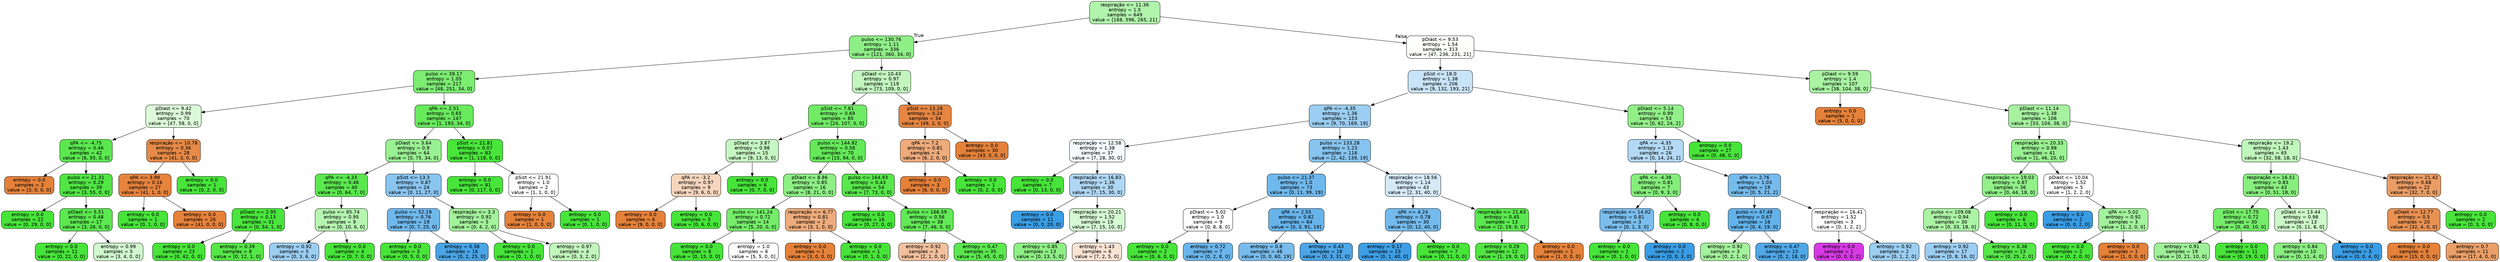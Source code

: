 digraph Tree {
node [shape=box, style="filled, rounded", color="black", fontname="helvetica"] ;
edge [fontname="helvetica"] ;
0 [label="respiração <= 11.36\nentropy = 1.5\nsamples = 649\nvalue = [168, 596, 265, 21]", fillcolor="#b1f4ac"] ;
1 [label="pulso <= 130.76\nentropy = 1.11\nsamples = 336\nvalue = [121, 360, 34, 0]", fillcolor="#8fef87"] ;
0 -> 1 [labeldistance=2.5, labelangle=45, headlabel="True"] ;
2 [label="pulso <= 39.17\nentropy = 1.05\nsamples = 217\nvalue = [48, 251, 34, 0]", fillcolor="#7cec72"] ;
1 -> 2 ;
3 [label="pDiast <= 9.42\nentropy = 0.99\nsamples = 70\nvalue = [47, 58, 0, 0]", fillcolor="#dcfad9"] ;
2 -> 3 ;
4 [label="qPA <= -4.75\nentropy = 0.46\nsamples = 42\nvalue = [6, 55, 0, 0]", fillcolor="#5be84f"] ;
3 -> 4 ;
5 [label="entropy = 0.0\nsamples = 3\nvalue = [3, 0, 0, 0]", fillcolor="#e58139"] ;
4 -> 5 ;
6 [label="pulso <= 21.31\nentropy = 0.29\nsamples = 39\nvalue = [3, 55, 0, 0]", fillcolor="#51e644"] ;
4 -> 6 ;
7 [label="entropy = 0.0\nsamples = 22\nvalue = [0, 29, 0, 0]", fillcolor="#47e539"] ;
6 -> 7 ;
8 [label="pDiast <= 5.51\nentropy = 0.48\nsamples = 17\nvalue = [3, 26, 0, 0]", fillcolor="#5ce850"] ;
6 -> 8 ;
9 [label="entropy = 0.0\nsamples = 12\nvalue = [0, 22, 0, 0]", fillcolor="#47e539"] ;
8 -> 9 ;
10 [label="entropy = 0.99\nsamples = 5\nvalue = [3, 4, 0, 0]", fillcolor="#d1f8ce"] ;
8 -> 10 ;
11 [label="respiração <= 10.78\nentropy = 0.36\nsamples = 28\nvalue = [41, 3, 0, 0]", fillcolor="#e78a47"] ;
3 -> 11 ;
12 [label="qPA <= 3.98\nentropy = 0.16\nsamples = 27\nvalue = [41, 1, 0, 0]", fillcolor="#e6843e"] ;
11 -> 12 ;
13 [label="entropy = 0.0\nsamples = 1\nvalue = [0, 1, 0, 0]", fillcolor="#47e539"] ;
12 -> 13 ;
14 [label="entropy = 0.0\nsamples = 26\nvalue = [41, 0, 0, 0]", fillcolor="#e58139"] ;
12 -> 14 ;
15 [label="entropy = 0.0\nsamples = 1\nvalue = [0, 2, 0, 0]", fillcolor="#47e539"] ;
11 -> 15 ;
16 [label="qPA <= 2.51\nentropy = 0.65\nsamples = 147\nvalue = [1, 193, 34, 0]", fillcolor="#68ea5d"] ;
2 -> 16 ;
17 [label="pDiast <= 3.64\nentropy = 0.9\nsamples = 64\nvalue = [0, 75, 34, 0]", fillcolor="#9af193"] ;
16 -> 17 ;
18 [label="qPA <= -4.33\nentropy = 0.46\nsamples = 40\nvalue = [0, 64, 7, 0]", fillcolor="#5be84f"] ;
17 -> 18 ;
19 [label="pDiast <= 2.95\nentropy = 0.13\nsamples = 31\nvalue = [0, 54, 1, 0]", fillcolor="#4ae53d"] ;
18 -> 19 ;
20 [label="entropy = 0.0\nsamples = 23\nvalue = [0, 42, 0, 0]", fillcolor="#47e539"] ;
19 -> 20 ;
21 [label="entropy = 0.39\nsamples = 8\nvalue = [0, 12, 1, 0]", fillcolor="#56e749"] ;
19 -> 21 ;
22 [label="pulso <= 85.74\nentropy = 0.95\nsamples = 9\nvalue = [0, 10, 6, 0]", fillcolor="#b5f5b0"] ;
18 -> 22 ;
23 [label="entropy = 0.92\nsamples = 5\nvalue = [0, 3, 6, 0]", fillcolor="#9ccef2"] ;
22 -> 23 ;
24 [label="entropy = 0.0\nsamples = 4\nvalue = [0, 7, 0, 0]", fillcolor="#47e539"] ;
22 -> 24 ;
25 [label="pSist <= 13.3\nentropy = 0.87\nsamples = 24\nvalue = [0, 11, 27, 0]", fillcolor="#8ac5f0"] ;
17 -> 25 ;
26 [label="pulso <= 52.19\nentropy = 0.76\nsamples = 19\nvalue = [0, 7, 25, 0]", fillcolor="#70b8ec"] ;
25 -> 26 ;
27 [label="entropy = 0.0\nsamples = 3\nvalue = [0, 5, 0, 0]", fillcolor="#47e539"] ;
26 -> 27 ;
28 [label="entropy = 0.38\nsamples = 16\nvalue = [0, 2, 25, 0]", fillcolor="#49a5e7"] ;
26 -> 28 ;
29 [label="respiração <= 3.3\nentropy = 0.92\nsamples = 5\nvalue = [0, 4, 2, 0]", fillcolor="#a3f29c"] ;
25 -> 29 ;
30 [label="entropy = 0.0\nsamples = 1\nvalue = [0, 1, 0, 0]", fillcolor="#47e539"] ;
29 -> 30 ;
31 [label="entropy = 0.97\nsamples = 4\nvalue = [0, 3, 2, 0]", fillcolor="#c2f6bd"] ;
29 -> 31 ;
32 [label="pSist <= 21.81\nentropy = 0.07\nsamples = 83\nvalue = [1, 118, 0, 0]", fillcolor="#49e53b"] ;
16 -> 32 ;
33 [label="entropy = 0.0\nsamples = 81\nvalue = [0, 117, 0, 0]", fillcolor="#47e539"] ;
32 -> 33 ;
34 [label="pSist <= 21.91\nentropy = 1.0\nsamples = 2\nvalue = [1, 1, 0, 0]", fillcolor="#ffffff"] ;
32 -> 34 ;
35 [label="entropy = 0.0\nsamples = 1\nvalue = [1, 0, 0, 0]", fillcolor="#e58139"] ;
34 -> 35 ;
36 [label="entropy = 0.0\nsamples = 1\nvalue = [0, 1, 0, 0]", fillcolor="#47e539"] ;
34 -> 36 ;
37 [label="pDiast <= 10.43\nentropy = 0.97\nsamples = 119\nvalue = [73, 109, 0, 0]", fillcolor="#c2f6be"] ;
1 -> 37 ;
38 [label="pSist <= 7.81\nentropy = 0.69\nsamples = 85\nvalue = [24, 107, 0, 0]", fillcolor="#70eb65"] ;
37 -> 38 ;
39 [label="pDiast <= 3.87\nentropy = 0.98\nsamples = 15\nvalue = [9, 13, 0, 0]", fillcolor="#c6f7c2"] ;
38 -> 39 ;
40 [label="qPA <= -3.2\nentropy = 0.97\nsamples = 9\nvalue = [9, 6, 0, 0]", fillcolor="#f6d5bd"] ;
39 -> 40 ;
41 [label="entropy = 0.0\nsamples = 6\nvalue = [9, 0, 0, 0]", fillcolor="#e58139"] ;
40 -> 41 ;
42 [label="entropy = 0.0\nsamples = 3\nvalue = [0, 6, 0, 0]", fillcolor="#47e539"] ;
40 -> 42 ;
43 [label="entropy = 0.0\nsamples = 6\nvalue = [0, 7, 0, 0]", fillcolor="#47e539"] ;
39 -> 43 ;
44 [label="pulso <= 144.92\nentropy = 0.58\nsamples = 70\nvalue = [15, 94, 0, 0]", fillcolor="#64e959"] ;
38 -> 44 ;
45 [label="pDiast <= 8.86\nentropy = 0.85\nsamples = 16\nvalue = [8, 21, 0, 0]", fillcolor="#8def84"] ;
44 -> 45 ;
46 [label="pulso <= 141.24\nentropy = 0.72\nsamples = 14\nvalue = [5, 20, 0, 0]", fillcolor="#75ec6a"] ;
45 -> 46 ;
47 [label="entropy = 0.0\nsamples = 8\nvalue = [0, 15, 0, 0]", fillcolor="#47e539"] ;
46 -> 47 ;
48 [label="entropy = 1.0\nsamples = 6\nvalue = [5, 5, 0, 0]", fillcolor="#ffffff"] ;
46 -> 48 ;
49 [label="respiração <= 6.77\nentropy = 0.81\nsamples = 2\nvalue = [3, 1, 0, 0]", fillcolor="#eeab7b"] ;
45 -> 49 ;
50 [label="entropy = 0.0\nsamples = 1\nvalue = [3, 0, 0, 0]", fillcolor="#e58139"] ;
49 -> 50 ;
51 [label="entropy = 0.0\nsamples = 1\nvalue = [0, 1, 0, 0]", fillcolor="#47e539"] ;
49 -> 51 ;
52 [label="pulso <= 164.93\nentropy = 0.43\nsamples = 54\nvalue = [7, 73, 0, 0]", fillcolor="#59e74c"] ;
44 -> 52 ;
53 [label="entropy = 0.0\nsamples = 16\nvalue = [0, 27, 0, 0]", fillcolor="#47e539"] ;
52 -> 53 ;
54 [label="pulso <= 166.59\nentropy = 0.56\nsamples = 38\nvalue = [7, 46, 0, 0]", fillcolor="#63e957"] ;
52 -> 54 ;
55 [label="entropy = 0.92\nsamples = 3\nvalue = [2, 1, 0, 0]", fillcolor="#f2c09c"] ;
54 -> 55 ;
56 [label="entropy = 0.47\nsamples = 35\nvalue = [5, 45, 0, 0]", fillcolor="#5be84f"] ;
54 -> 56 ;
57 [label="pSist <= 13.28\nentropy = 0.24\nsamples = 34\nvalue = [49, 2, 0, 0]", fillcolor="#e68641"] ;
37 -> 57 ;
58 [label="qPA <= 7.2\nentropy = 0.81\nsamples = 4\nvalue = [6, 2, 0, 0]", fillcolor="#eeab7b"] ;
57 -> 58 ;
59 [label="entropy = 0.0\nsamples = 3\nvalue = [6, 0, 0, 0]", fillcolor="#e58139"] ;
58 -> 59 ;
60 [label="entropy = 0.0\nsamples = 1\nvalue = [0, 2, 0, 0]", fillcolor="#47e539"] ;
58 -> 60 ;
61 [label="entropy = 0.0\nsamples = 30\nvalue = [43, 0, 0, 0]", fillcolor="#e58139"] ;
57 -> 61 ;
62 [label="pDiast <= 9.53\nentropy = 1.54\nsamples = 313\nvalue = [47, 236, 231, 21]", fillcolor="#fcfffc"] ;
0 -> 62 [labeldistance=2.5, labelangle=-45, headlabel="False"] ;
63 [label="pSist <= 18.0\nentropy = 1.38\nsamples = 206\nvalue = [9, 132, 193, 21]", fillcolor="#c9e4f8"] ;
62 -> 63 ;
64 [label="qPA <= -4.35\nentropy = 1.36\nsamples = 153\nvalue = [9, 70, 169, 19]", fillcolor="#9bcef2"] ;
63 -> 64 ;
65 [label="respiração <= 12.58\nentropy = 1.38\nsamples = 37\nvalue = [7, 28, 30, 0]", fillcolor="#f4fafe"] ;
64 -> 65 ;
66 [label="entropy = 0.0\nsamples = 7\nvalue = [0, 13, 0, 0]", fillcolor="#47e539"] ;
65 -> 66 ;
67 [label="respiração <= 16.83\nentropy = 1.36\nsamples = 30\nvalue = [7, 15, 30, 0]", fillcolor="#afd7f4"] ;
65 -> 67 ;
68 [label="entropy = 0.0\nsamples = 11\nvalue = [0, 0, 20, 0]", fillcolor="#399de5"] ;
67 -> 68 ;
69 [label="respiração <= 20.21\nentropy = 1.52\nsamples = 19\nvalue = [7, 15, 10, 0]", fillcolor="#d5f9d2"] ;
67 -> 69 ;
70 [label="entropy = 0.85\nsamples = 13\nvalue = [0, 13, 5, 0]", fillcolor="#8eef85"] ;
69 -> 70 ;
71 [label="entropy = 1.43\nsamples = 6\nvalue = [7, 2, 5, 0]", fillcolor="#f9e3d3"] ;
69 -> 71 ;
72 [label="pulso <= 133.28\nentropy = 1.23\nsamples = 116\nvalue = [2, 42, 139, 19]", fillcolor="#87c4ef"] ;
64 -> 72 ;
73 [label="pulso <= 21.37\nentropy = 1.0\nsamples = 73\nvalue = [0, 11, 99, 19]", fillcolor="#6fb8ec"] ;
72 -> 73 ;
74 [label="pDiast <= 5.02\nentropy = 1.0\nsamples = 9\nvalue = [0, 8, 8, 0]", fillcolor="#ffffff"] ;
73 -> 74 ;
75 [label="entropy = 0.0\nsamples = 2\nvalue = [0, 6, 0, 0]", fillcolor="#47e539"] ;
74 -> 75 ;
76 [label="entropy = 0.72\nsamples = 7\nvalue = [0, 2, 8, 0]", fillcolor="#6ab6ec"] ;
74 -> 76 ;
77 [label="qPA <= 2.55\nentropy = 0.82\nsamples = 64\nvalue = [0, 3, 91, 19]", fillcolor="#67b4eb"] ;
73 -> 77 ;
78 [label="entropy = 0.8\nsamples = 46\nvalue = [0, 0, 60, 19]", fillcolor="#78bced"] ;
77 -> 78 ;
79 [label="entropy = 0.43\nsamples = 18\nvalue = [0, 3, 31, 0]", fillcolor="#4ca6e8"] ;
77 -> 79 ;
80 [label="respiração <= 18.56\nentropy = 1.14\nsamples = 43\nvalue = [2, 31, 40, 0]", fillcolor="#d5eaf9"] ;
72 -> 80 ;
81 [label="qPA <= 4.24\nentropy = 0.78\nsamples = 30\nvalue = [0, 12, 40, 0]", fillcolor="#74baed"] ;
80 -> 81 ;
82 [label="entropy = 0.17\nsamples = 23\nvalue = [0, 1, 40, 0]", fillcolor="#3e9fe6"] ;
81 -> 82 ;
83 [label="entropy = 0.0\nsamples = 7\nvalue = [0, 11, 0, 0]", fillcolor="#47e539"] ;
81 -> 83 ;
84 [label="respiração <= 21.63\nentropy = 0.45\nsamples = 13\nvalue = [2, 19, 0, 0]", fillcolor="#5ae84e"] ;
80 -> 84 ;
85 [label="entropy = 0.29\nsamples = 12\nvalue = [1, 19, 0, 0]", fillcolor="#51e643"] ;
84 -> 85 ;
86 [label="entropy = 0.0\nsamples = 1\nvalue = [1, 0, 0, 0]", fillcolor="#e58139"] ;
84 -> 86 ;
87 [label="pDiast <= 5.14\nentropy = 0.99\nsamples = 53\nvalue = [0, 62, 24, 2]", fillcolor="#92f089"] ;
63 -> 87 ;
88 [label="qPA <= -4.35\nentropy = 1.19\nsamples = 26\nvalue = [0, 14, 24, 2]", fillcolor="#b3d9f5"] ;
87 -> 88 ;
89 [label="qPA <= -4.38\nentropy = 0.81\nsamples = 7\nvalue = [0, 9, 3, 0]", fillcolor="#84ee7b"] ;
88 -> 89 ;
90 [label="respiração <= 14.02\nentropy = 0.81\nsamples = 3\nvalue = [0, 1, 3, 0]", fillcolor="#7bbeee"] ;
89 -> 90 ;
91 [label="entropy = 0.0\nsamples = 1\nvalue = [0, 1, 0, 0]", fillcolor="#47e539"] ;
90 -> 91 ;
92 [label="entropy = 0.0\nsamples = 2\nvalue = [0, 0, 3, 0]", fillcolor="#399de5"] ;
90 -> 92 ;
93 [label="entropy = 0.0\nsamples = 4\nvalue = [0, 8, 0, 0]", fillcolor="#47e539"] ;
89 -> 93 ;
94 [label="qPA <= 2.76\nentropy = 1.03\nsamples = 19\nvalue = [0, 5, 21, 2]", fillcolor="#75bbed"] ;
88 -> 94 ;
95 [label="pulso <= 47.48\nentropy = 0.67\nsamples = 16\nvalue = [0, 4, 19, 0]", fillcolor="#63b2ea"] ;
94 -> 95 ;
96 [label="entropy = 0.92\nsamples = 3\nvalue = [0, 2, 1, 0]", fillcolor="#a3f29c"] ;
95 -> 96 ;
97 [label="entropy = 0.47\nsamples = 13\nvalue = [0, 2, 18, 0]", fillcolor="#4fa8e8"] ;
95 -> 97 ;
98 [label="respiração <= 16.41\nentropy = 1.52\nsamples = 3\nvalue = [0, 1, 2, 2]", fillcolor="#ffffff"] ;
94 -> 98 ;
99 [label="entropy = 0.0\nsamples = 1\nvalue = [0, 0, 0, 2]", fillcolor="#d739e5"] ;
98 -> 99 ;
100 [label="entropy = 0.92\nsamples = 2\nvalue = [0, 1, 2, 0]", fillcolor="#9ccef2"] ;
98 -> 100 ;
101 [label="entropy = 0.0\nsamples = 27\nvalue = [0, 48, 0, 0]", fillcolor="#47e539"] ;
87 -> 101 ;
102 [label="pDiast <= 9.59\nentropy = 1.4\nsamples = 107\nvalue = [38, 104, 38, 0]", fillcolor="#a9f3a3"] ;
62 -> 102 ;
103 [label="entropy = 0.0\nsamples = 1\nvalue = [5, 0, 0, 0]", fillcolor="#e58139"] ;
102 -> 103 ;
104 [label="pDiast <= 11.14\nentropy = 1.38\nsamples = 106\nvalue = [33, 104, 38, 0]", fillcolor="#a6f2a0"] ;
102 -> 104 ;
105 [label="respiração <= 20.33\nentropy = 0.98\nsamples = 41\nvalue = [1, 46, 20, 0]", fillcolor="#99f191"] ;
104 -> 105 ;
106 [label="respiração <= 19.03\nentropy = 0.87\nsamples = 36\nvalue = [0, 44, 18, 0]", fillcolor="#92f08a"] ;
105 -> 106 ;
107 [label="pulso <= 109.08\nentropy = 0.94\nsamples = 30\nvalue = [0, 33, 18, 0]", fillcolor="#abf3a5"] ;
106 -> 107 ;
108 [label="entropy = 0.92\nsamples = 17\nvalue = [0, 8, 16, 0]", fillcolor="#9ccef2"] ;
107 -> 108 ;
109 [label="entropy = 0.38\nsamples = 13\nvalue = [0, 25, 2, 0]", fillcolor="#56e749"] ;
107 -> 109 ;
110 [label="entropy = 0.0\nsamples = 6\nvalue = [0, 11, 0, 0]", fillcolor="#47e539"] ;
106 -> 110 ;
111 [label="pDiast <= 10.04\nentropy = 1.52\nsamples = 5\nvalue = [1, 2, 2, 0]", fillcolor="#ffffff"] ;
105 -> 111 ;
112 [label="entropy = 0.0\nsamples = 2\nvalue = [0, 0, 2, 0]", fillcolor="#399de5"] ;
111 -> 112 ;
113 [label="qPA <= 5.02\nentropy = 0.92\nsamples = 3\nvalue = [1, 2, 0, 0]", fillcolor="#a3f29c"] ;
111 -> 113 ;
114 [label="entropy = 0.0\nsamples = 2\nvalue = [0, 2, 0, 0]", fillcolor="#47e539"] ;
113 -> 114 ;
115 [label="entropy = 0.0\nsamples = 1\nvalue = [1, 0, 0, 0]", fillcolor="#e58139"] ;
113 -> 115 ;
116 [label="respiração <= 19.2\nentropy = 1.43\nsamples = 65\nvalue = [32, 58, 18, 0]", fillcolor="#c0f6bb"] ;
104 -> 116 ;
117 [label="respiração <= 16.51\nentropy = 0.83\nsamples = 43\nvalue = [0, 51, 18, 0]", fillcolor="#88ee7f"] ;
116 -> 117 ;
118 [label="pSist <= 17.75\nentropy = 0.72\nsamples = 30\nvalue = [0, 40, 10, 0]", fillcolor="#75ec6a"] ;
117 -> 118 ;
119 [label="entropy = 0.91\nsamples = 19\nvalue = [0, 21, 10, 0]", fillcolor="#9ff197"] ;
118 -> 119 ;
120 [label="entropy = 0.0\nsamples = 11\nvalue = [0, 19, 0, 0]", fillcolor="#47e539"] ;
118 -> 120 ;
121 [label="pDiast <= 13.44\nentropy = 0.98\nsamples = 13\nvalue = [0, 11, 8, 0]", fillcolor="#cdf8c9"] ;
117 -> 121 ;
122 [label="entropy = 0.84\nsamples = 10\nvalue = [0, 11, 4, 0]", fillcolor="#8aee81"] ;
121 -> 122 ;
123 [label="entropy = 0.0\nsamples = 3\nvalue = [0, 0, 4, 0]", fillcolor="#399de5"] ;
121 -> 123 ;
124 [label="respiração <= 21.42\nentropy = 0.68\nsamples = 22\nvalue = [32, 7, 0, 0]", fillcolor="#eb9d64"] ;
116 -> 124 ;
125 [label="pDiast <= 12.77\nentropy = 0.5\nsamples = 20\nvalue = [32, 4, 0, 0]", fillcolor="#e89152"] ;
124 -> 125 ;
126 [label="entropy = 0.0\nsamples = 9\nvalue = [15, 0, 0, 0]", fillcolor="#e58139"] ;
125 -> 126 ;
127 [label="entropy = 0.7\nsamples = 11\nvalue = [17, 4, 0, 0]", fillcolor="#eb9f68"] ;
125 -> 127 ;
128 [label="entropy = 0.0\nsamples = 2\nvalue = [0, 3, 0, 0]", fillcolor="#47e539"] ;
124 -> 128 ;
}